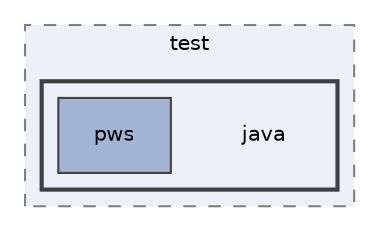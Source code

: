 digraph "src/test/java"
{
 // LATEX_PDF_SIZE
  edge [fontname="Helvetica",fontsize="10",labelfontname="Helvetica",labelfontsize="10"];
  node [fontname="Helvetica",fontsize="10",shape=record];
  compound=true
  subgraph clusterdir_120ed4da3e3217b1e7fc0b4f48568e79 {
    graph [ bgcolor="#edf0f7", pencolor="grey50", style="filled,dashed,", label="test", fontname="Helvetica", fontsize="10", URL="dir_120ed4da3e3217b1e7fc0b4f48568e79.html"]
  subgraph clusterdir_97debbc39e3b917fca663601bb2b0709 {
    graph [ bgcolor="#edf0f7", pencolor="grey25", style="filled,bold,", label="", fontname="Helvetica", fontsize="10", URL="dir_97debbc39e3b917fca663601bb2b0709.html"]
    dir_97debbc39e3b917fca663601bb2b0709 [shape=plaintext, label="java"];
  dir_b95f61108cd16a4734a50b01ce48d2f0 [shape=box, label="pws", style="filled,", fillcolor="#a2b4d6", color="grey25", URL="dir_b95f61108cd16a4734a50b01ce48d2f0.html"];
  }
  }
}
